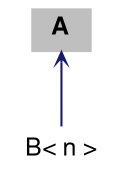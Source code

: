 digraph "A"
{
 // LATEX_PDF_SIZE
  bgcolor="transparent";
  edge [fontname="Helvetica,Arial,sans-serif",fontsize=15,labelfontsize=15 arrowhead=open arrowtail=open arrowsize=0.5];
  node [fontname="Helvetica,Arial,sans-serif",fontsize=15,fontsize=12 shape=plaintext];
  Node1 [label=<<b>A</b>>,height=0.2,width=0.4,color="black", fillcolor="grey75", style="filled", fontcolor="black",tooltip="template_parameters"];
  Node1 -> Node2 [dir="back",color="midnightblue",style="solid"];
  Node2 [label="B\< n \>",height=0.2,width=0.4,color="black",URL="$structB.html",tooltip=" "];
}
